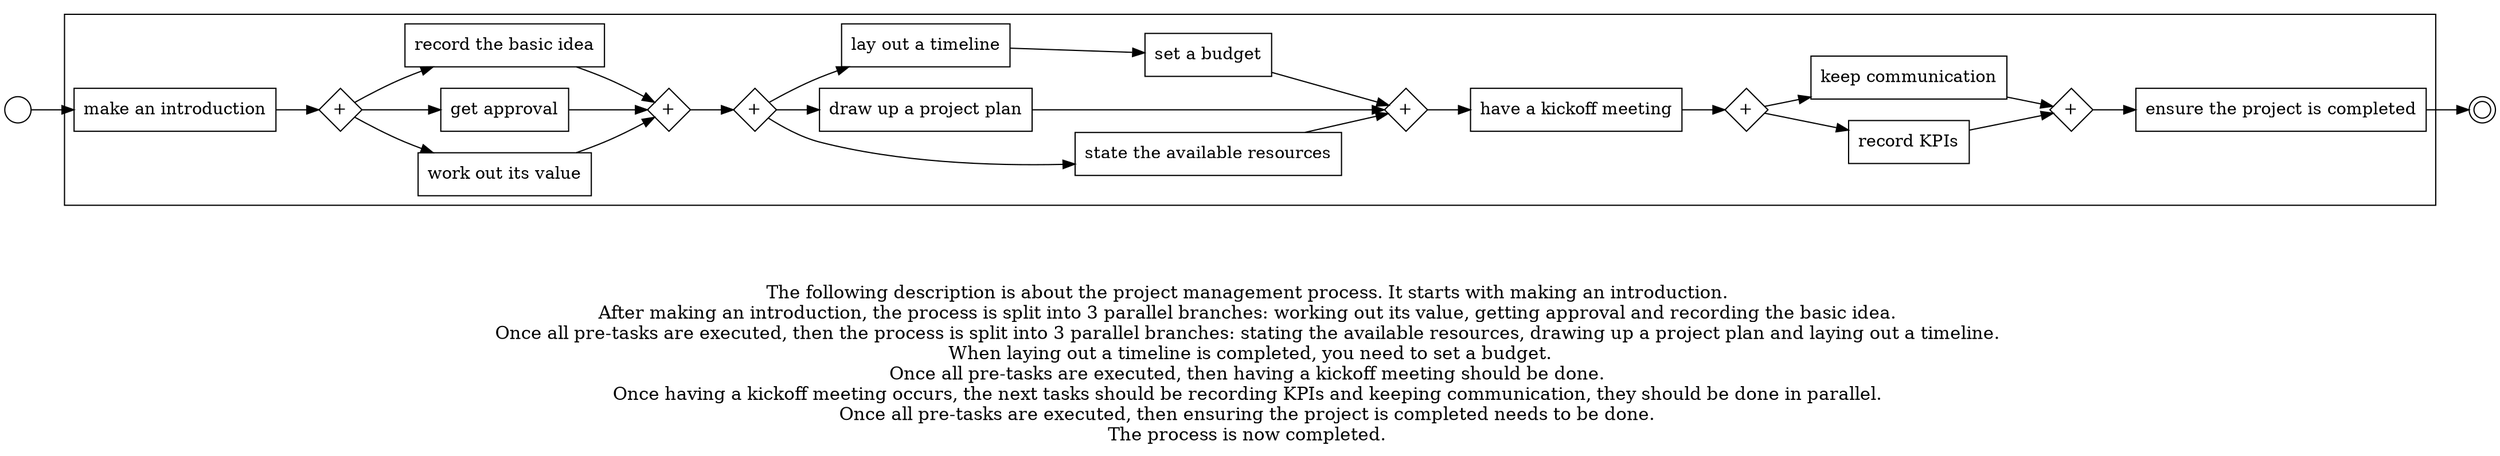 digraph project_management_process_94 {
	graph [rankdir=LR]
	START_NODE [label="" shape=circle width=0.3]
	subgraph CLUSTER_0 {
		"make an introduction" [shape=box]
		"AND_SPLIT--2. Conception and Initiation_1W7L" [label="+" fixedsize=true shape=diamond width=0.5]
		"make an introduction" -> "AND_SPLIT--2. Conception and Initiation_1W7L"
		"work out its value" [shape=box]
		"AND_SPLIT--2. Conception and Initiation_1W7L" -> "work out its value"
		"get approval" [shape=box]
		"AND_SPLIT--2. Conception and Initiation_1W7L" -> "get approval"
		"record the basic idea" [shape=box]
		"AND_SPLIT--2. Conception and Initiation_1W7L" -> "record the basic idea"
		"AND_JOIN--2. Conception and Initiation_1W7L" [label="+" fixedsize=true shape=diamond width=0.5]
		"work out its value" -> "AND_JOIN--2. Conception and Initiation_1W7L"
		"get approval" -> "AND_JOIN--2. Conception and Initiation_1W7L"
		"record the basic idea" -> "AND_JOIN--2. Conception and Initiation_1W7L"
		"AND_SPLIT--3. Definition and Planning_ODOW" [label="+" fixedsize=true shape=diamond width=0.5]
		"AND_JOIN--2. Conception and Initiation_1W7L" -> "AND_SPLIT--3. Definition and Planning_ODOW"
		"state the available resources" [shape=box]
		"AND_SPLIT--3. Definition and Planning_ODOW" -> "state the available resources"
		"draw up a project plan" [shape=box]
		"AND_SPLIT--3. Definition and Planning_ODOW" -> "draw up a project plan"
		"lay out a timeline" [shape=box]
		"AND_SPLIT--3. Definition and Planning_ODOW" -> "lay out a timeline"
		"set a budget" [shape=box]
		"lay out a timeline" -> "set a budget"
		"AND_JOIN--3. Definition and Planning_ODOW" [label="+" fixedsize=true shape=diamond width=0.5]
		"state the available resources" -> "AND_JOIN--3. Definition and Planning_ODOW"
		"draw up a project plan" -> "AND_JOIN--3. Definition and Planning_ODOW"
		"set a budget" -> "AND_JOIN--3. Definition and Planning_ODOW"
		"have a kickoff meeting" [shape=box]
		"AND_JOIN--3. Definition and Planning_ODOW" -> "have a kickoff meeting"
		"AND_SPLIT--5. Performance and Control_32C9" [label="+" fixedsize=true shape=diamond width=0.5]
		"have a kickoff meeting" -> "AND_SPLIT--5. Performance and Control_32C9"
		"record KPIs" [shape=box]
		"AND_SPLIT--5. Performance and Control_32C9" -> "record KPIs"
		"keep communication" [shape=box]
		"AND_SPLIT--5. Performance and Control_32C9" -> "keep communication"
		"AND_JOIN--5. Performance and Control_32C9" [label="+" fixedsize=true shape=diamond width=0.5]
		"record KPIs" -> "AND_JOIN--5. Performance and Control_32C9"
		"keep communication" -> "AND_JOIN--5. Performance and Control_32C9"
		"ensure the project is completed" [shape=box]
		"AND_JOIN--5. Performance and Control_32C9" -> "ensure the project is completed"
	}
	START_NODE -> "make an introduction"
	END_NODE [label="" shape=doublecircle width=0.2]
	"ensure the project is completed" -> END_NODE
	fontsize=15 label="\n\n
The following description is about the project management process. It starts with making an introduction. 
After making an introduction, the process is split into 3 parallel branches: working out its value, getting approval and recording the basic idea. 
Once all pre-tasks are executed, then the process is split into 3 parallel branches: stating the available resources, drawing up a project plan and laying out a timeline. 
When laying out a timeline is completed, you need to set a budget.
Once all pre-tasks are executed, then having a kickoff meeting should be done. 
Once having a kickoff meeting occurs, the next tasks should be recording KPIs and keeping communication, they should be done in parallel. 
Once all pre-tasks are executed, then ensuring the project is completed needs to be done. 
The process is now completed. 
"
}
